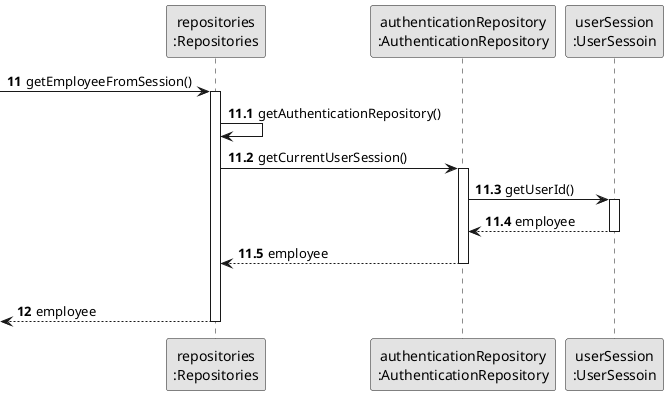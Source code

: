 @startuml
skinparam monochrome true
skinparam packageStyle rectangle
skinparam shadowing false

'hide footbox

participant "repositories\n:Repositories" as REPO
participant "authenticationRepository\n:AuthenticationRepository" as AUTH_REPO
participant "userSession\n:UserSessoin" as USR_SESSION

autonumber 11
-> REPO : getEmployeeFromSession()

autonumber 11.1

activate REPO
    REPO -> REPO : getAuthenticationRepository()

    REPO -> AUTH_REPO : getCurrentUserSession()

    activate AUTH_REPO

        AUTH_REPO -> USR_SESSION : getUserId()

        activate USR_SESSION

            USR_SESSION --> AUTH_REPO : employee

        deactivate USR_SESSION

    AUTH_REPO -->REPO : employee

    deactivate AUTH_REPO

    group Get Employee

    autonumber 12

 <-- REPO: employee
deactivate REPO

@enduml